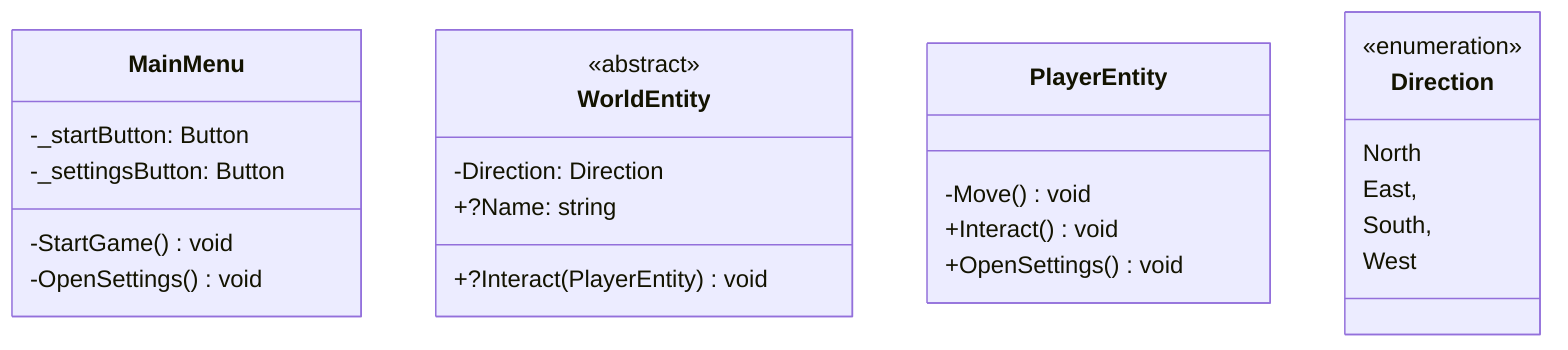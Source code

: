 classDiagram
    class MainMenu {
        -_startButton: Button
        -_settingsButton: Button
        
        -StartGame() void
        -OpenSettings() void
    }
    
    class WorldEntity {
        <<abstract>>
        
        -Direction: Direction
        +?Name: string
        
        +?Interact(PlayerEntity) void
    }
    
    class PlayerEntity {
        -Move() void
        +Interact() void
        +OpenSettings() void
    }
    
    class Direction {
        <<enumeration>>
        North
        East,
        South,
        West
    }
